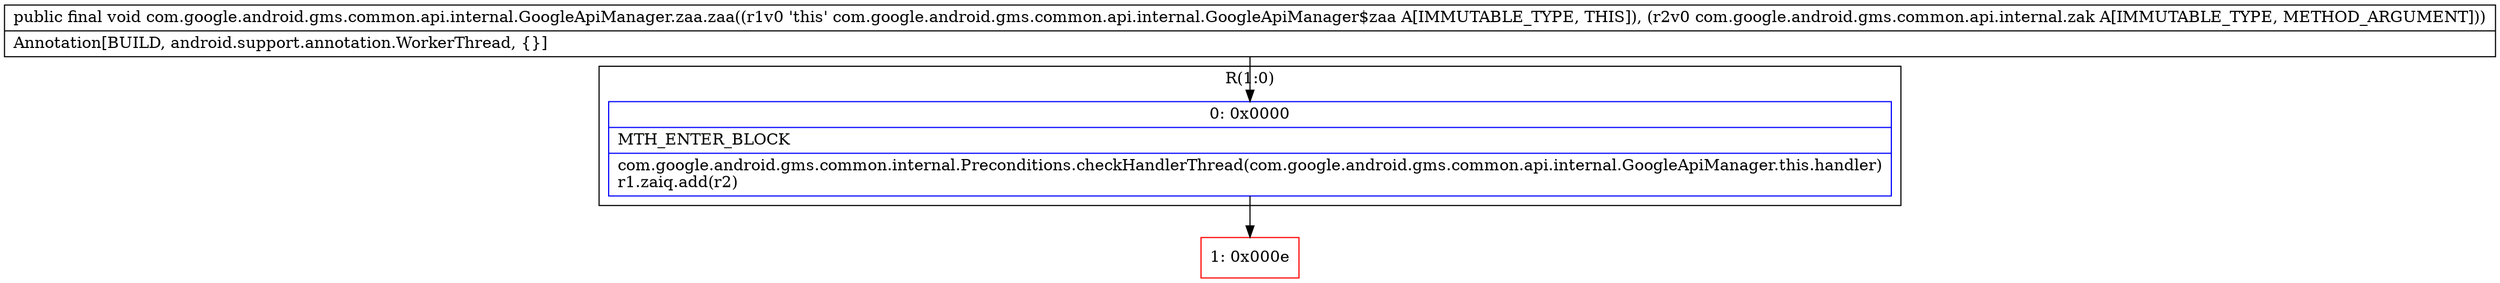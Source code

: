 digraph "CFG forcom.google.android.gms.common.api.internal.GoogleApiManager.zaa.zaa(Lcom\/google\/android\/gms\/common\/api\/internal\/zak;)V" {
subgraph cluster_Region_369982061 {
label = "R(1:0)";
node [shape=record,color=blue];
Node_0 [shape=record,label="{0\:\ 0x0000|MTH_ENTER_BLOCK\l|com.google.android.gms.common.internal.Preconditions.checkHandlerThread(com.google.android.gms.common.api.internal.GoogleApiManager.this.handler)\lr1.zaiq.add(r2)\l}"];
}
Node_1 [shape=record,color=red,label="{1\:\ 0x000e}"];
MethodNode[shape=record,label="{public final void com.google.android.gms.common.api.internal.GoogleApiManager.zaa.zaa((r1v0 'this' com.google.android.gms.common.api.internal.GoogleApiManager$zaa A[IMMUTABLE_TYPE, THIS]), (r2v0 com.google.android.gms.common.api.internal.zak A[IMMUTABLE_TYPE, METHOD_ARGUMENT]))  | Annotation[BUILD, android.support.annotation.WorkerThread, \{\}]\l}"];
MethodNode -> Node_0;
Node_0 -> Node_1;
}

